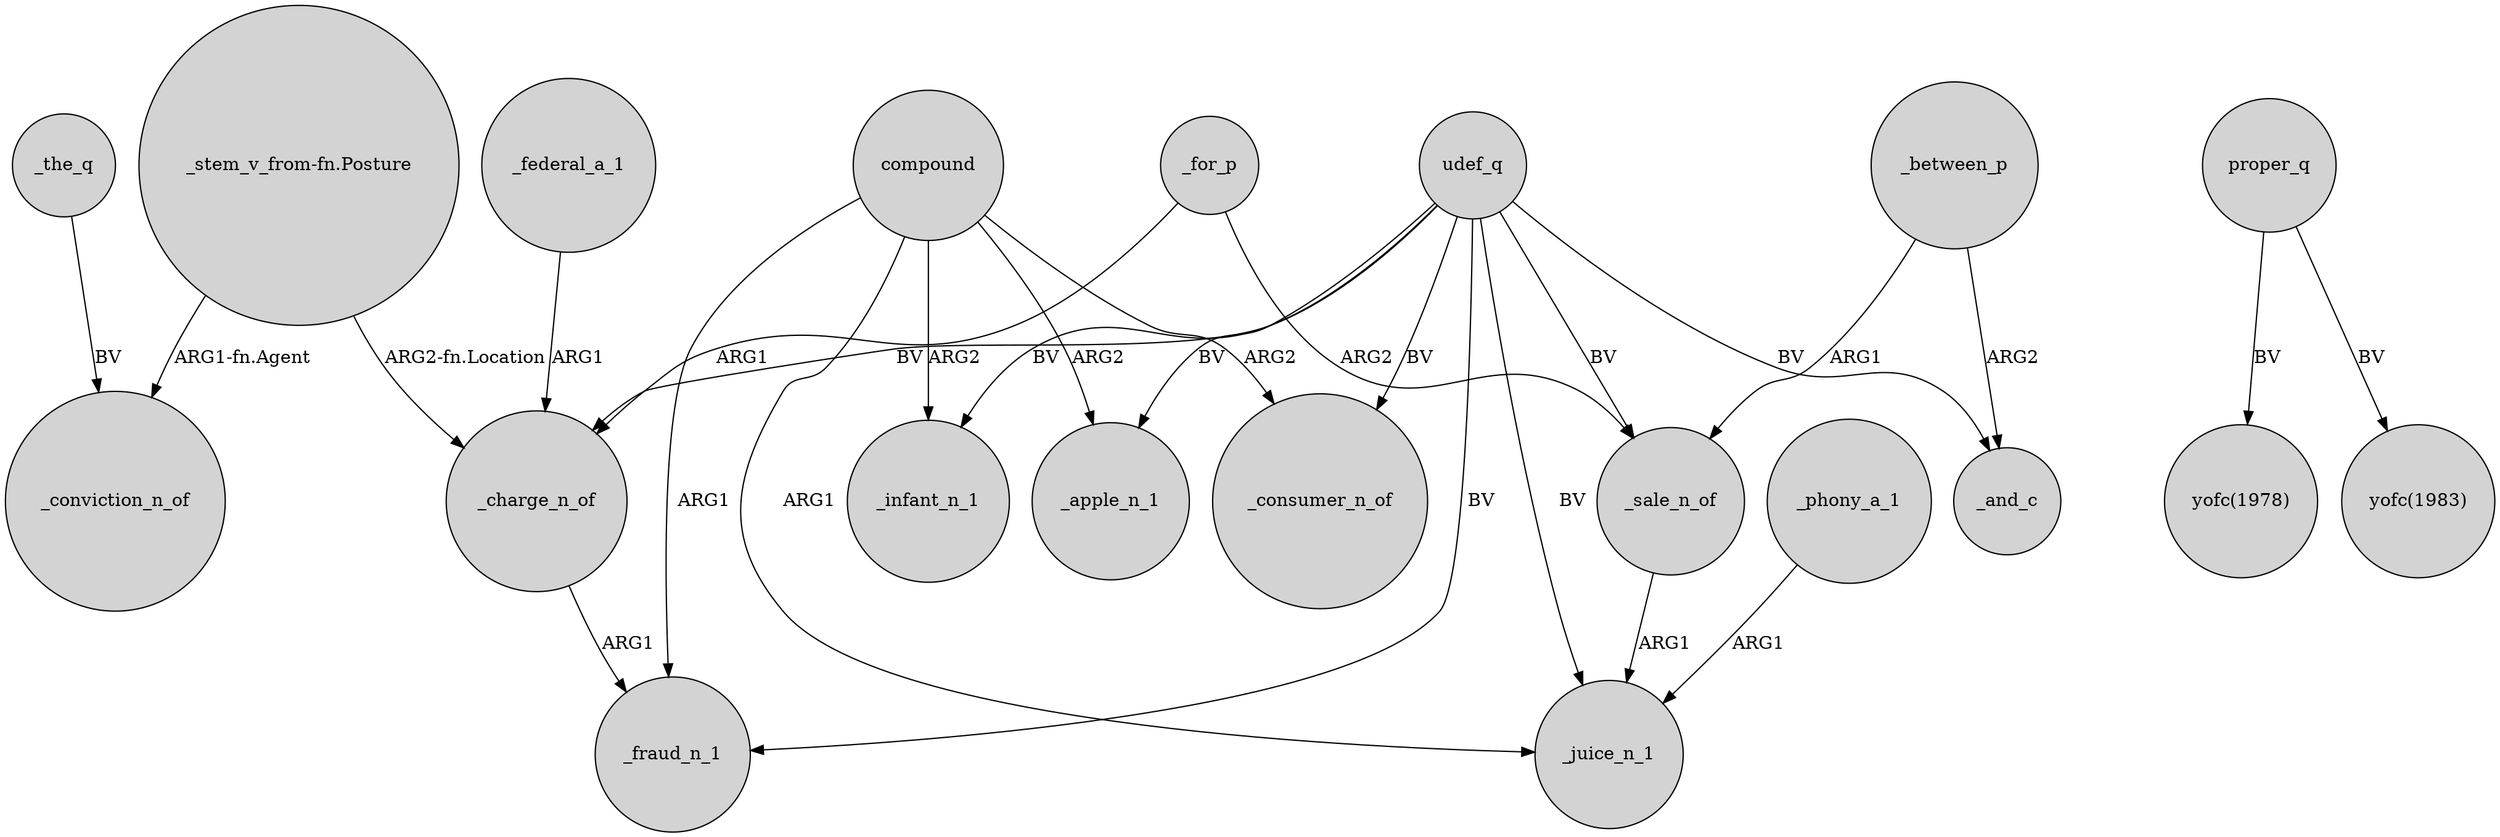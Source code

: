 digraph {
	node [shape=circle style=filled]
	"_stem_v_from-fn.Posture" -> _charge_n_of [label="ARG2-fn.Location"]
	_the_q -> _conviction_n_of [label=BV]
	"_stem_v_from-fn.Posture" -> _conviction_n_of [label="ARG1-fn.Agent"]
	_federal_a_1 -> _charge_n_of [label=ARG1]
	compound -> _apple_n_1 [label=ARG2]
	_for_p -> _sale_n_of [label=ARG2]
	_for_p -> _charge_n_of [label=ARG1]
	compound -> _juice_n_1 [label=ARG1]
	udef_q -> _sale_n_of [label=BV]
	udef_q -> _and_c [label=BV]
	_sale_n_of -> _juice_n_1 [label=ARG1]
	_phony_a_1 -> _juice_n_1 [label=ARG1]
	udef_q -> _juice_n_1 [label=BV]
	compound -> _fraud_n_1 [label=ARG1]
	proper_q -> "yofc(1978)" [label=BV]
	udef_q -> _infant_n_1 [label=BV]
	_between_p -> _sale_n_of [label=ARG1]
	udef_q -> _charge_n_of [label=BV]
	_charge_n_of -> _fraud_n_1 [label=ARG1]
	udef_q -> _consumer_n_of [label=BV]
	udef_q -> _apple_n_1 [label=BV]
	compound -> _consumer_n_of [label=ARG2]
	proper_q -> "yofc(1983)" [label=BV]
	udef_q -> _fraud_n_1 [label=BV]
	compound -> _infant_n_1 [label=ARG2]
	_between_p -> _and_c [label=ARG2]
}

